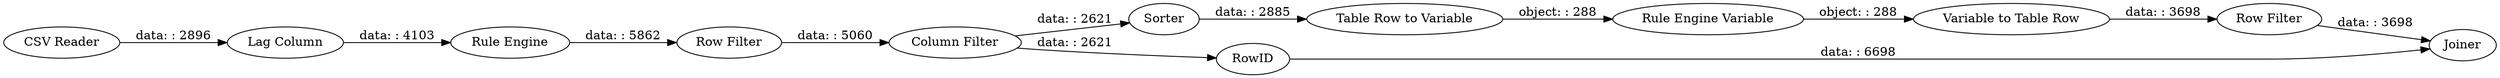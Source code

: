 digraph {
	"2912318417079432744_2" [label="Lag Column"]
	"2912318417079432744_8" [label="Rule Engine Variable"]
	"2912318417079432744_10" [label="Variable to Table Row"]
	"2912318417079432744_4" [label="Row Filter"]
	"2912318417079432744_6" [label=Sorter]
	"2912318417079432744_5" [label="Column Filter"]
	"2912318417079432744_1" [label="CSV Reader"]
	"2912318417079432744_12" [label=Joiner]
	"2912318417079432744_3" [label="Rule Engine"]
	"2912318417079432744_13" [label="Row Filter"]
	"2912318417079432744_11" [label=RowID]
	"2912318417079432744_7" [label="Table Row to Variable"]
	"2912318417079432744_3" -> "2912318417079432744_4" [label="data: : 5862"]
	"2912318417079432744_5" -> "2912318417079432744_11" [label="data: : 2621"]
	"2912318417079432744_8" -> "2912318417079432744_10" [label="object: : 288"]
	"2912318417079432744_4" -> "2912318417079432744_5" [label="data: : 5060"]
	"2912318417079432744_6" -> "2912318417079432744_7" [label="data: : 2885"]
	"2912318417079432744_5" -> "2912318417079432744_6" [label="data: : 2621"]
	"2912318417079432744_1" -> "2912318417079432744_2" [label="data: : 2896"]
	"2912318417079432744_2" -> "2912318417079432744_3" [label="data: : 4103"]
	"2912318417079432744_10" -> "2912318417079432744_13" [label="data: : 3698"]
	"2912318417079432744_11" -> "2912318417079432744_12" [label="data: : 6698"]
	"2912318417079432744_13" -> "2912318417079432744_12" [label="data: : 3698"]
	"2912318417079432744_7" -> "2912318417079432744_8" [label="object: : 288"]
	rankdir=LR
}
